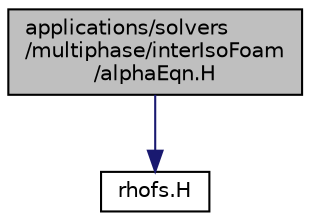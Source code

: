 digraph "applications/solvers/multiphase/interIsoFoam/alphaEqn.H"
{
  bgcolor="transparent";
  edge [fontname="Helvetica",fontsize="10",labelfontname="Helvetica",labelfontsize="10"];
  node [fontname="Helvetica",fontsize="10",shape=record];
  Node1 [label="applications/solvers\l/multiphase/interIsoFoam\l/alphaEqn.H",height=0.2,width=0.4,color="black", fillcolor="grey75", style="filled" fontcolor="black"];
  Node1 -> Node2 [color="midnightblue",fontsize="10",style="solid",fontname="Helvetica"];
  Node2 [label="rhofs.H",height=0.2,width=0.4,color="black",URL="$interIsoFoam_2rhofs_8H.html"];
}
